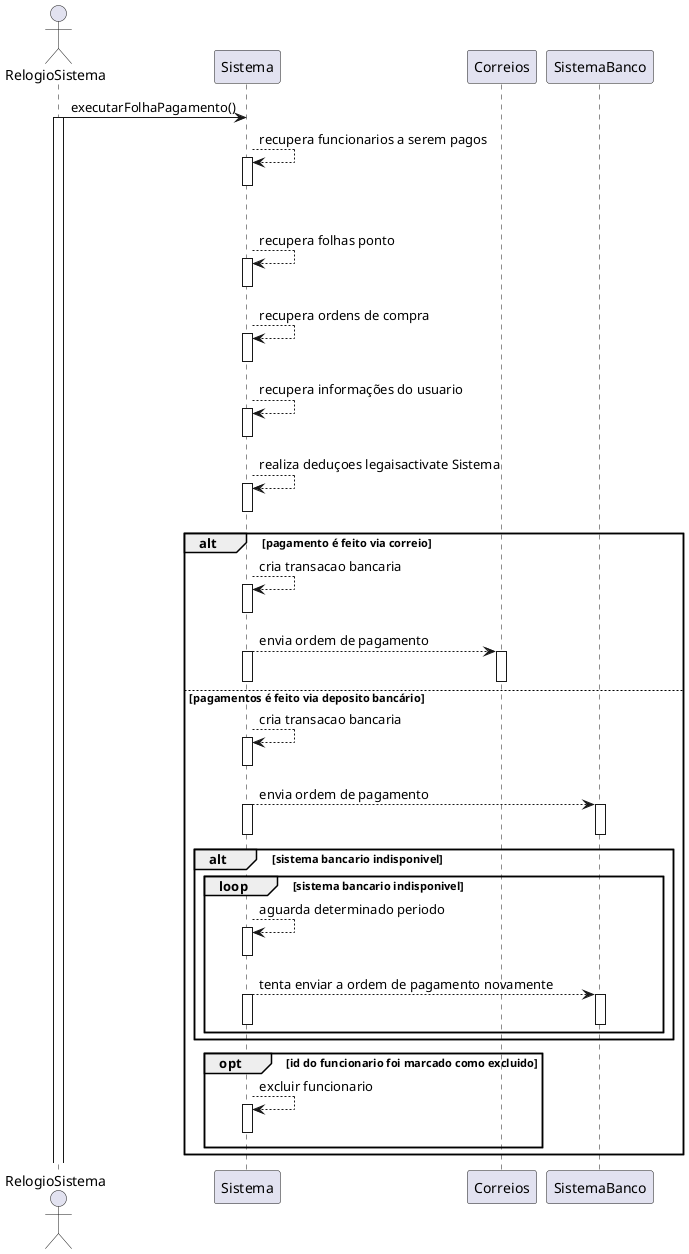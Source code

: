 @startuml caso8
actor RelogioSistema as RelogioSistema

RelogioSistema  -> Sistema : executarFolhaPagamento()
activate RelogioSistema


Sistema   --> Sistema : recupera funcionarios a serem pagos
activate Sistema
deactivate Sistema

loop todos os funcionarios foram pagos
    Sistema   --> Sistema : recupera folhas ponto
    activate Sistema
    deactivate Sistema
    Sistema   --> Sistema : recupera ordens de compra
    activate Sistema
    deactivate Sistema
    Sistema   --> Sistema : recupera informações do usuario
    activate Sistema
    deactivate Sistema
    Sistema   --> Sistema : realiza deduçoes legaisactivate Sistema
    activate Sistema
    deactivate Sistema
    
    alt pagamento é feito via correio
        Sistema   --> Sistema : cria transacao bancaria
        activate Sistema
        deactivate Sistema
        Sistema   --> Correios     : envia ordem de pagamento
        activate Sistema
        activate Correios
        deactivate Correios
        deactivate Sistema
    else pagamentos é feito via deposito bancário
        Sistema   --> Sistema : cria transacao bancaria
        activate Sistema
        deactivate Sistema
        Sistema   --> SistemaBanco : envia ordem de pagamento
        activate Sistema
        activate SistemaBanco
        deactivate SistemaBanco
        deactivate Sistema
        alt sistema bancario indisponivel
            loop sistema bancario indisponivel
                Sistema   --> Sistema      : aguarda determinado periodo
                activate Sistema
                deactivate Sistema
                Sistema   --> SistemaBanco : tenta enviar a ordem de pagamento novamente
                activate Sistema
                activate SistemaBanco
                deactivate SistemaBanco
                deactivate Sistema
            end
    end

    opt id do funcionario foi marcado como excluido
        Sistema   --> Sistema : excluir funcionario
        activate Sistema
        deactivate Sistema
    end
end


@enduml